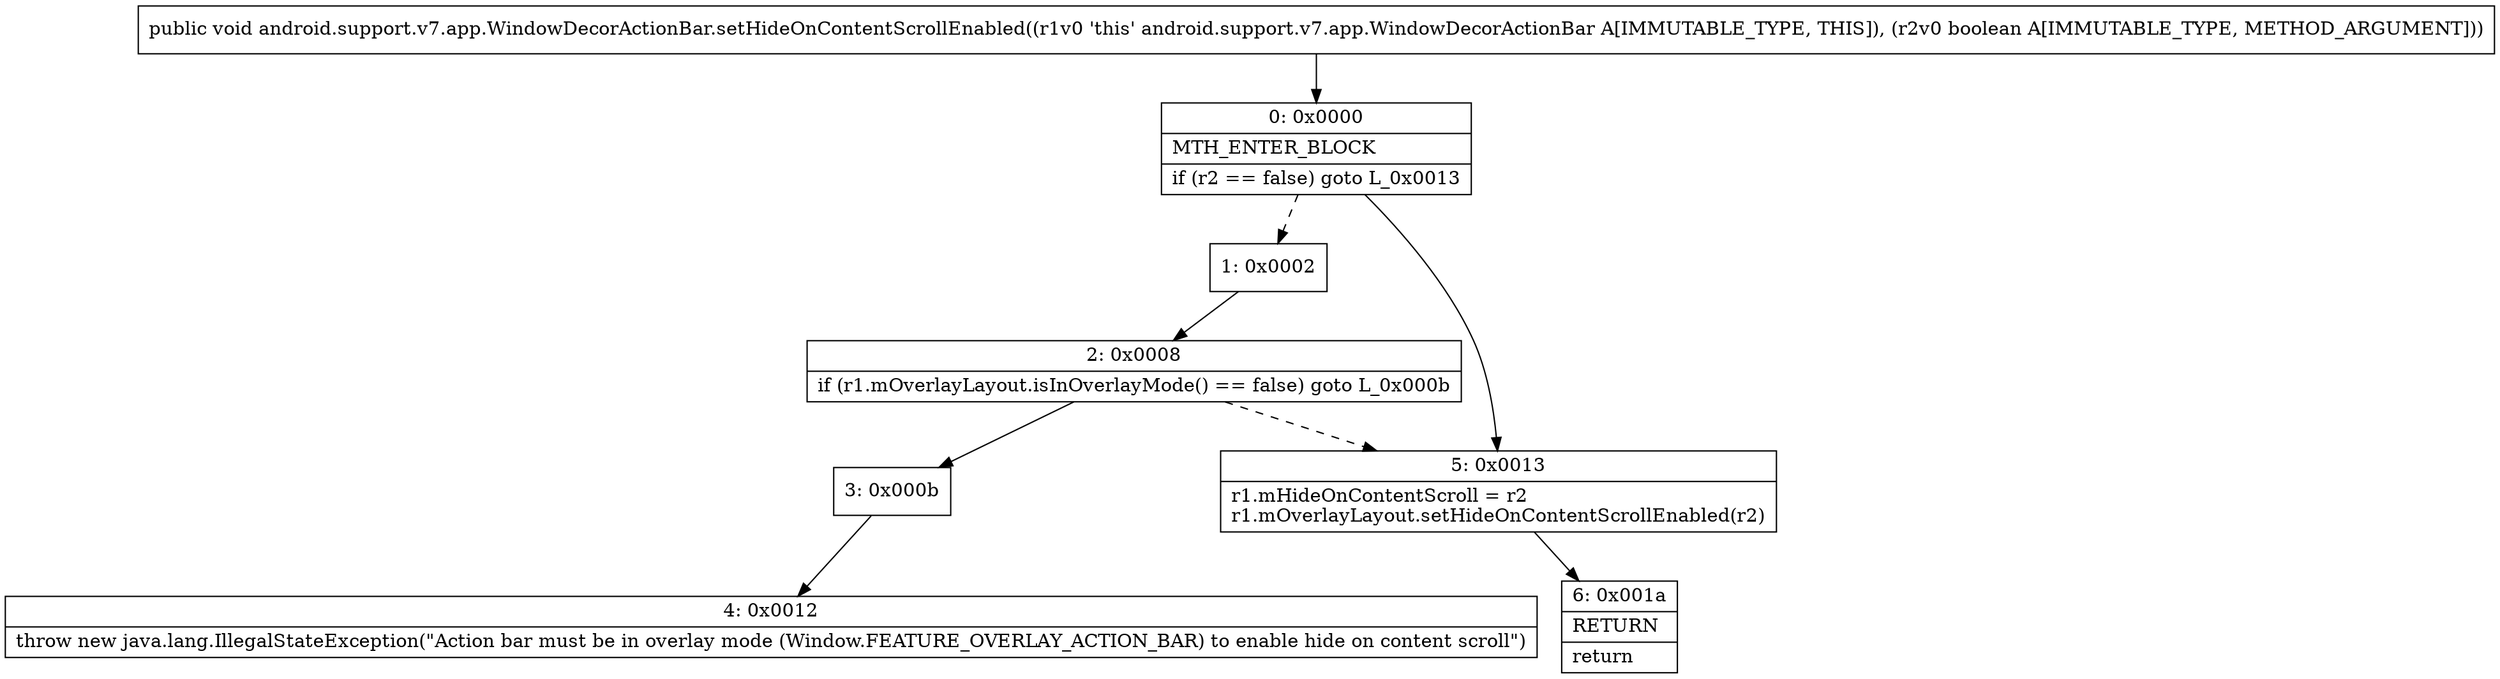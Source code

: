 digraph "CFG forandroid.support.v7.app.WindowDecorActionBar.setHideOnContentScrollEnabled(Z)V" {
Node_0 [shape=record,label="{0\:\ 0x0000|MTH_ENTER_BLOCK\l|if (r2 == false) goto L_0x0013\l}"];
Node_1 [shape=record,label="{1\:\ 0x0002}"];
Node_2 [shape=record,label="{2\:\ 0x0008|if (r1.mOverlayLayout.isInOverlayMode() == false) goto L_0x000b\l}"];
Node_3 [shape=record,label="{3\:\ 0x000b}"];
Node_4 [shape=record,label="{4\:\ 0x0012|throw new java.lang.IllegalStateException(\"Action bar must be in overlay mode (Window.FEATURE_OVERLAY_ACTION_BAR) to enable hide on content scroll\")\l}"];
Node_5 [shape=record,label="{5\:\ 0x0013|r1.mHideOnContentScroll = r2\lr1.mOverlayLayout.setHideOnContentScrollEnabled(r2)\l}"];
Node_6 [shape=record,label="{6\:\ 0x001a|RETURN\l|return\l}"];
MethodNode[shape=record,label="{public void android.support.v7.app.WindowDecorActionBar.setHideOnContentScrollEnabled((r1v0 'this' android.support.v7.app.WindowDecorActionBar A[IMMUTABLE_TYPE, THIS]), (r2v0 boolean A[IMMUTABLE_TYPE, METHOD_ARGUMENT])) }"];
MethodNode -> Node_0;
Node_0 -> Node_1[style=dashed];
Node_0 -> Node_5;
Node_1 -> Node_2;
Node_2 -> Node_3;
Node_2 -> Node_5[style=dashed];
Node_3 -> Node_4;
Node_5 -> Node_6;
}


